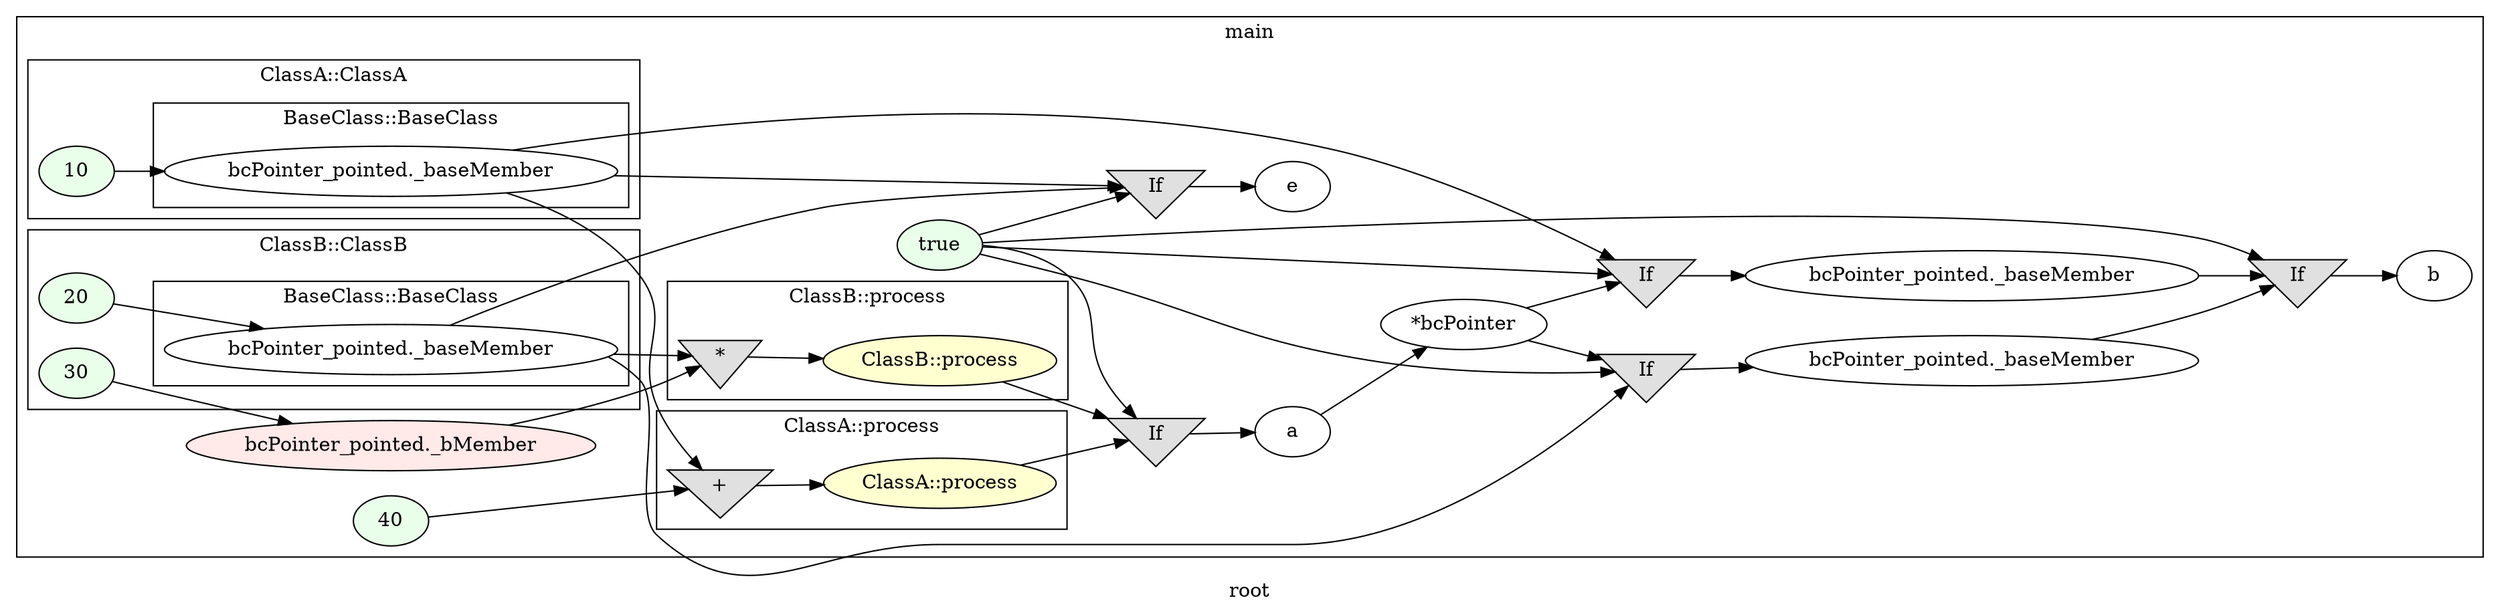 digraph G
{
rankdir=LR;
label = "root";
subgraph cluster_1 {
label = "main";
parent = "G";
startinglines = "37_43_43";
	node_000001 [ label = "true", style=filled, fillcolor="#E9FFE9", startinglines=47 ]
	node_000013 [ label = "bcPointer_pointed._bMember", style=filled, fillcolor="#FFE9E9", startinglines=34 ]
	node_000014 [ label = "If", shape=invtriangle, style=filled, fillcolor="#E0E0E0", startinglines=56 ]
	node_000015 [ label = "e", startingline=56 ]
	node_000016 [ label = "40", style=filled, fillcolor="#E9FFE9", startinglines=57 ]
	node_000021 [ label = "If", shape=invtriangle, style=filled, fillcolor="#E0E0E0", startinglines=39 ]
	node_000022 [ label = "a", startingline=39 ]
	node_000023 [ label = "*bcPointer", startingline=58 ]
	node_000024 [ label = "If", shape=invtriangle, style=filled, fillcolor="#E0E0E0", startinglines=58 ]
	node_000025 [ label = "bcPointer_pointed._baseMember", startingline=58 ]
	node_000026 [ label = "If", shape=invtriangle, style=filled, fillcolor="#E0E0E0", startinglines=58 ]
	node_000027 [ label = "bcPointer_pointed._baseMember", startingline=58 ]
	node_000028 [ label = "If", shape=invtriangle, style=filled, fillcolor="#E0E0E0", startinglines=59 ]
	node_000029 [ label = "b", startingline=59 ]
subgraph cluster_2 {
label = "ClassA::ClassA";
parent = "cluster_1";
startinglines = "45_47_49";
	node_000004 [ label = "10", style=filled, fillcolor="#E9FFE9", startinglines=20 ]
subgraph cluster_3 {
label = "BaseClass::BaseClass";
parent = "cluster_2";
startinglines = "47_49_20";
	node_000006 [ label = "bcPointer_pointed._baseMember", startingline=9 ]
}
}
subgraph cluster_4 {
label = "ClassB::ClassB";
parent = "cluster_1";
startinglines = "20_9_53";
	node_000009 [ label = "20", style=filled, fillcolor="#E9FFE9", startinglines=34 ]
	node_000012 [ label = "30", style=filled, fillcolor="#E9FFE9", startinglines=34 ]
subgraph cluster_5 {
label = "BaseClass::BaseClass";
parent = "cluster_4";
startinglines = "9_53_34";
	node_000011 [ label = "bcPointer_pointed._baseMember", startingline=9 ]
}
}
subgraph cluster_6 {
label = "ClassA::process";
parent = "cluster_1";
startinglines = "34_56_57";
	node_000017 [ label = "+", shape=invtriangle, style=filled, fillcolor="#E0E0E0", startinglines=25 ]
	node_000018 [ label = "ClassA::process", style=filled, fillcolor="#FFFFD0", startinglines=25 ]
}
subgraph cluster_7 {
label = "ClassB::process";
parent = "cluster_1";
startinglines = "56_57_25";
	node_000019 [ label = "*", shape=invtriangle, style=filled, fillcolor="#E0E0E0", startinglines=39 ]
	node_000020 [ label = "ClassB::process", style=filled, fillcolor="#FFFFD0", startinglines=39 ]
}
}
	node_000001 -> node_000014
	node_000001 -> node_000021
	node_000001 -> node_000024
	node_000001 -> node_000026
	node_000001 -> node_000028
	node_000013 -> node_000019
	node_000014 -> node_000015
	node_000016 -> node_000017
	node_000021 -> node_000022
	node_000022 -> node_000023
	node_000023 -> node_000024
	node_000023 -> node_000026
	node_000024 -> node_000025
	node_000025 -> node_000028
	node_000026 -> node_000027
	node_000027 -> node_000028
	node_000028 -> node_000029
	node_000004 -> node_000006
	node_000006 -> node_000014
	node_000006 -> node_000017
	node_000006 -> node_000024
	node_000009 -> node_000011
	node_000012 -> node_000013
	node_000011 -> node_000014
	node_000011 -> node_000019
	node_000011 -> node_000026
	node_000017 -> node_000018
	node_000018 -> node_000021
	node_000019 -> node_000020
	node_000020 -> node_000021
}
